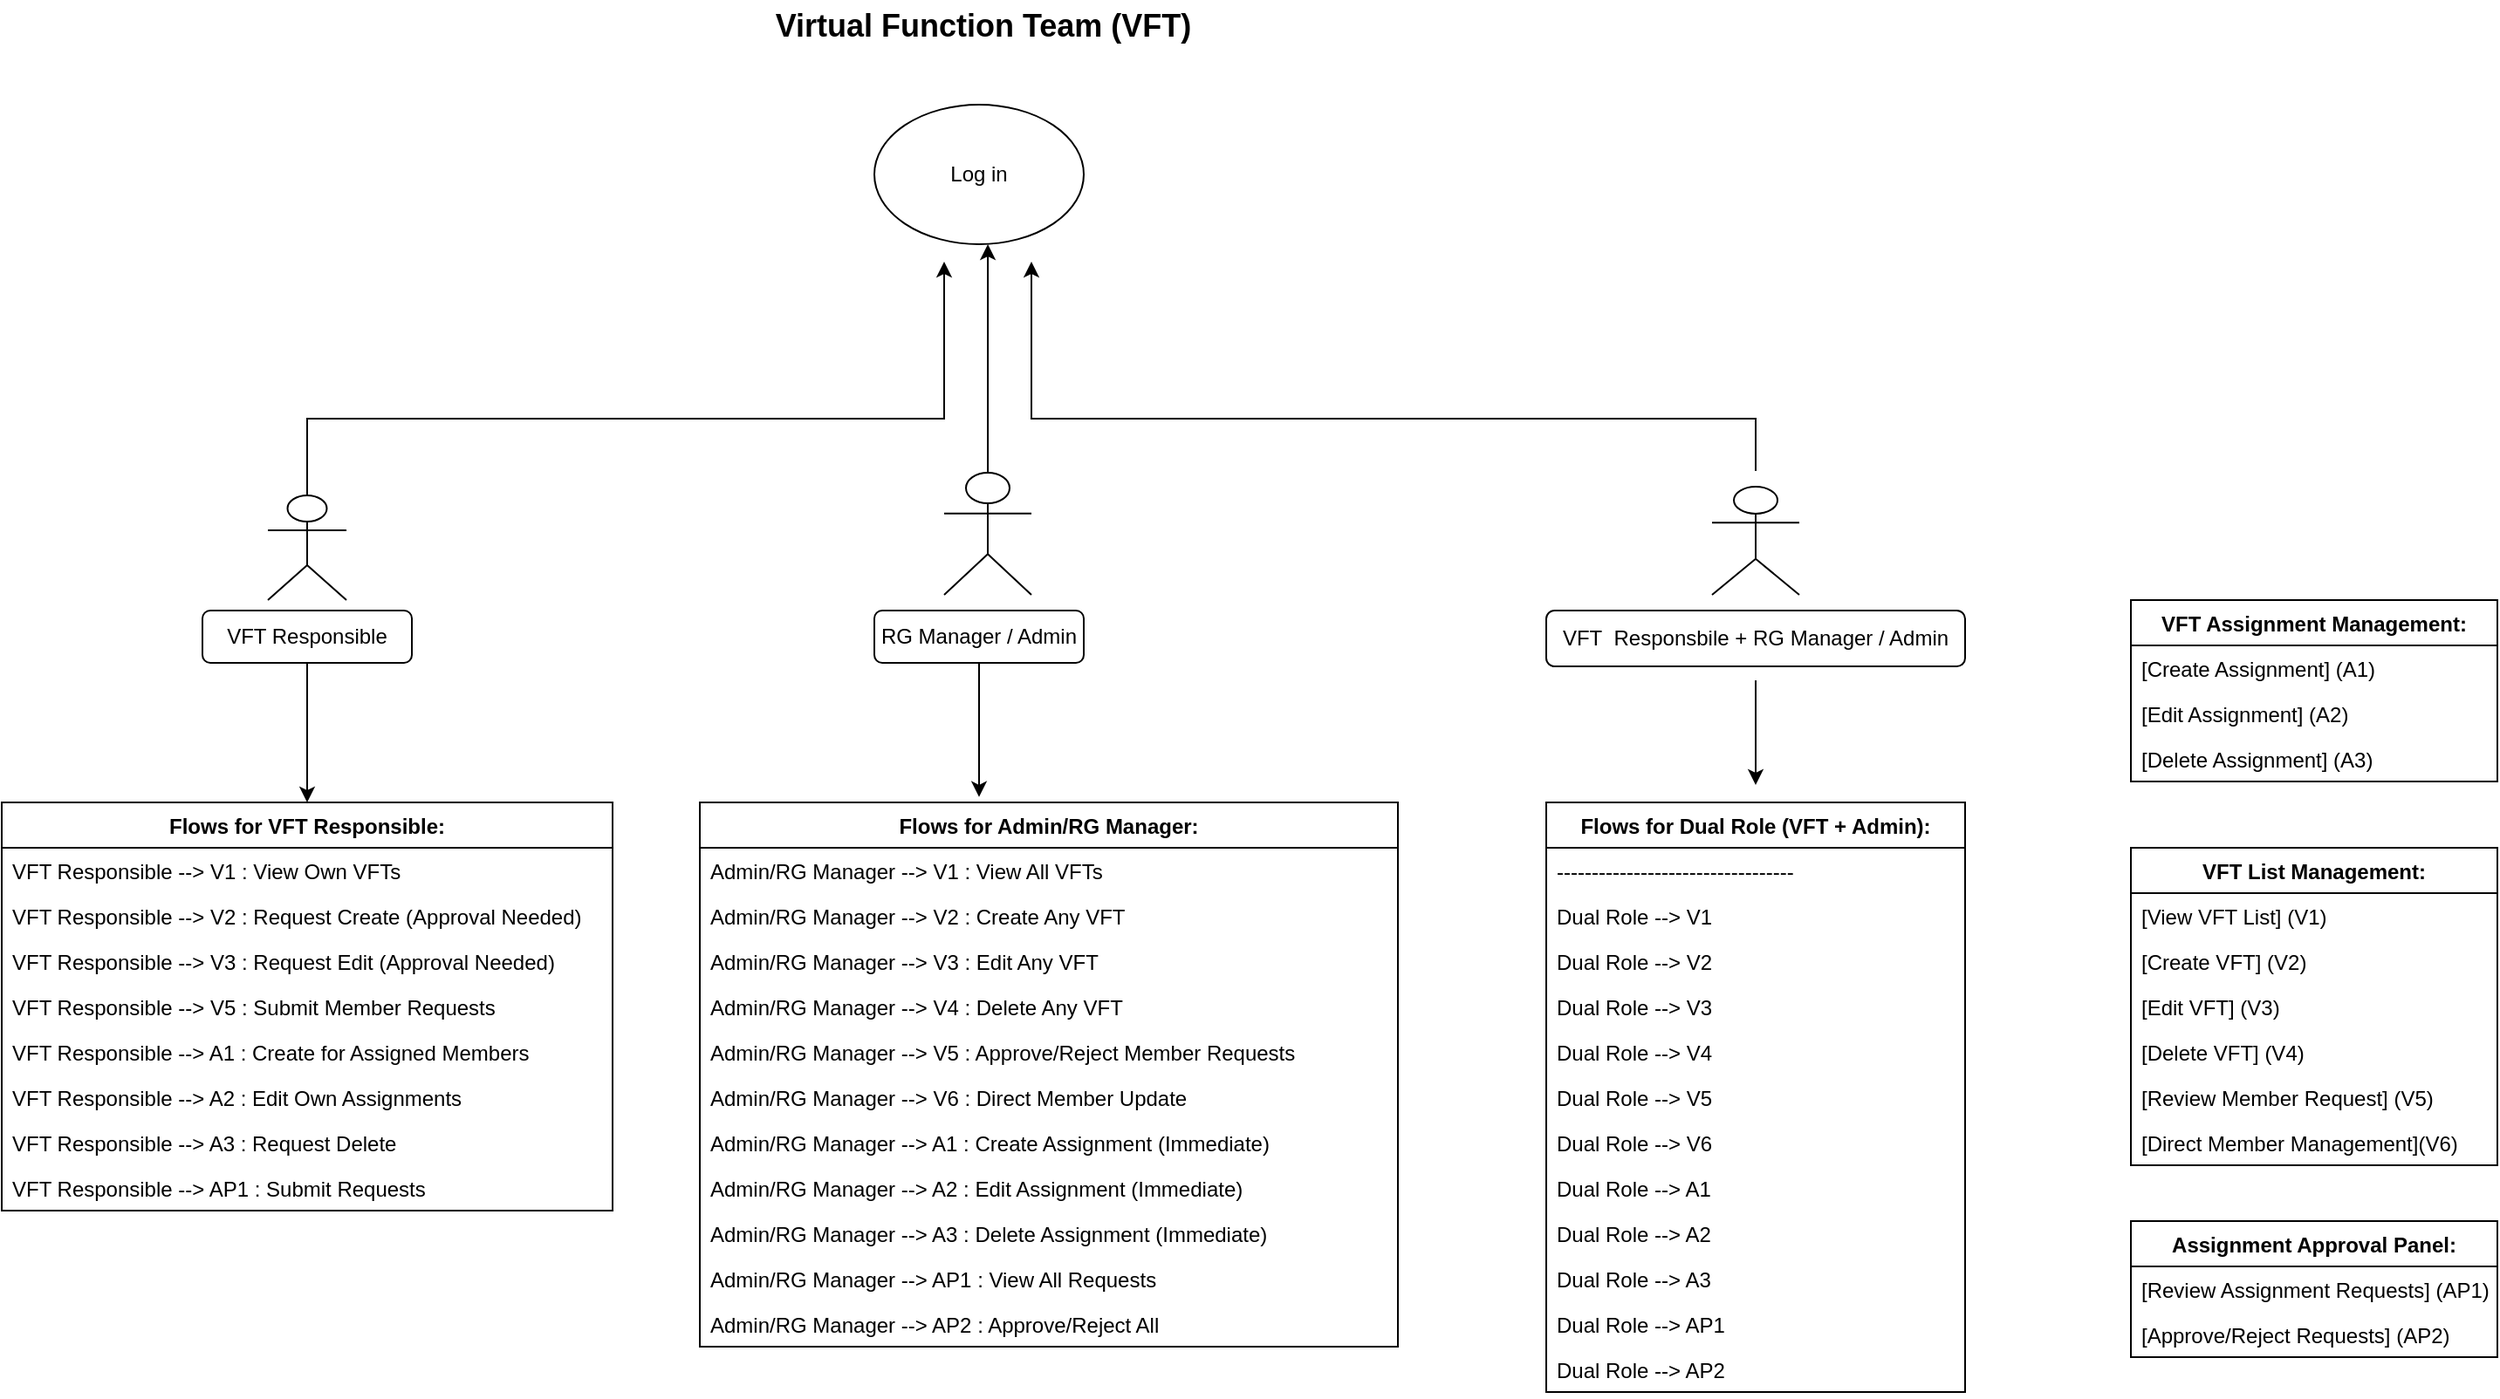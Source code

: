 <mxfile version="28.0.7">
  <diagram name="Page-1" id="QZUfZD405yA-LEJdmu-g">
    <mxGraphModel dx="2470" dy="869" grid="1" gridSize="10" guides="1" tooltips="1" connect="1" arrows="1" fold="1" page="1" pageScale="1" pageWidth="850" pageHeight="1100" math="0" shadow="0">
      <root>
        <mxCell id="0" />
        <mxCell id="1" parent="0" />
        <mxCell id="9tK4x2b667_dypUiwHpl-6" value="VFT List Management:" style="swimlane;fontStyle=1;childLayout=stackLayout;horizontal=1;startSize=26;horizontalStack=0;resizeParent=1;resizeParentMax=0;resizeLast=0;collapsible=1;marginBottom=0;" vertex="1" parent="1">
          <mxGeometry x="640" y="496" width="210" height="182" as="geometry" />
        </mxCell>
        <mxCell id="9tK4x2b667_dypUiwHpl-8" value="[View VFT List]           (V1)" style="text;strokeColor=none;fillColor=none;align=left;verticalAlign=top;spacingLeft=4;spacingRight=4;overflow=hidden;rotatable=0;points=[[0,0.5],[1,0.5]];portConstraint=eastwest;" vertex="1" parent="9tK4x2b667_dypUiwHpl-6">
          <mxGeometry y="26" width="210" height="26" as="geometry" />
        </mxCell>
        <mxCell id="9tK4x2b667_dypUiwHpl-9" value="[Create VFT]              (V2)" style="text;strokeColor=none;fillColor=none;align=left;verticalAlign=top;spacingLeft=4;spacingRight=4;overflow=hidden;rotatable=0;points=[[0,0.5],[1,0.5]];portConstraint=eastwest;" vertex="1" parent="9tK4x2b667_dypUiwHpl-6">
          <mxGeometry y="52" width="210" height="26" as="geometry" />
        </mxCell>
        <mxCell id="9tK4x2b667_dypUiwHpl-10" value="[Edit VFT]                (V3)" style="text;strokeColor=none;fillColor=none;align=left;verticalAlign=top;spacingLeft=4;spacingRight=4;overflow=hidden;rotatable=0;points=[[0,0.5],[1,0.5]];portConstraint=eastwest;" vertex="1" parent="9tK4x2b667_dypUiwHpl-6">
          <mxGeometry y="78" width="210" height="26" as="geometry" />
        </mxCell>
        <mxCell id="9tK4x2b667_dypUiwHpl-11" value="[Delete VFT]              (V4)" style="text;strokeColor=none;fillColor=none;align=left;verticalAlign=top;spacingLeft=4;spacingRight=4;overflow=hidden;rotatable=0;points=[[0,0.5],[1,0.5]];portConstraint=eastwest;" vertex="1" parent="9tK4x2b667_dypUiwHpl-6">
          <mxGeometry y="104" width="210" height="26" as="geometry" />
        </mxCell>
        <mxCell id="9tK4x2b667_dypUiwHpl-12" value="[Review Member Request]   (V5)" style="text;strokeColor=none;fillColor=none;align=left;verticalAlign=top;spacingLeft=4;spacingRight=4;overflow=hidden;rotatable=0;points=[[0,0.5],[1,0.5]];portConstraint=eastwest;" vertex="1" parent="9tK4x2b667_dypUiwHpl-6">
          <mxGeometry y="130" width="210" height="26" as="geometry" />
        </mxCell>
        <mxCell id="9tK4x2b667_dypUiwHpl-13" value="[Direct Member Management](V6)" style="text;strokeColor=none;fillColor=none;align=left;verticalAlign=top;spacingLeft=4;spacingRight=4;overflow=hidden;rotatable=0;points=[[0,0.5],[1,0.5]];portConstraint=eastwest;" vertex="1" parent="9tK4x2b667_dypUiwHpl-6">
          <mxGeometry y="156" width="210" height="26" as="geometry" />
        </mxCell>
        <mxCell id="9tK4x2b667_dypUiwHpl-14" value="VFT Assignment Management:" style="swimlane;fontStyle=1;childLayout=stackLayout;horizontal=1;startSize=26;horizontalStack=0;resizeParent=1;resizeParentMax=0;resizeLast=0;collapsible=1;marginBottom=0;" vertex="1" parent="1">
          <mxGeometry x="640" y="354" width="210" height="104" as="geometry" />
        </mxCell>
        <mxCell id="9tK4x2b667_dypUiwHpl-16" value="[Create Assignment]       (A1)" style="text;strokeColor=none;fillColor=none;align=left;verticalAlign=top;spacingLeft=4;spacingRight=4;overflow=hidden;rotatable=0;points=[[0,0.5],[1,0.5]];portConstraint=eastwest;" vertex="1" parent="9tK4x2b667_dypUiwHpl-14">
          <mxGeometry y="26" width="210" height="26" as="geometry" />
        </mxCell>
        <mxCell id="9tK4x2b667_dypUiwHpl-17" value="[Edit Assignment]         (A2)" style="text;strokeColor=none;fillColor=none;align=left;verticalAlign=top;spacingLeft=4;spacingRight=4;overflow=hidden;rotatable=0;points=[[0,0.5],[1,0.5]];portConstraint=eastwest;" vertex="1" parent="9tK4x2b667_dypUiwHpl-14">
          <mxGeometry y="52" width="210" height="26" as="geometry" />
        </mxCell>
        <mxCell id="9tK4x2b667_dypUiwHpl-18" value="[Delete Assignment]       (A3)" style="text;strokeColor=none;fillColor=none;align=left;verticalAlign=top;spacingLeft=4;spacingRight=4;overflow=hidden;rotatable=0;points=[[0,0.5],[1,0.5]];portConstraint=eastwest;" vertex="1" parent="9tK4x2b667_dypUiwHpl-14">
          <mxGeometry y="78" width="210" height="26" as="geometry" />
        </mxCell>
        <mxCell id="9tK4x2b667_dypUiwHpl-19" value="Assignment Approval Panel:" style="swimlane;fontStyle=1;childLayout=stackLayout;horizontal=1;startSize=26;horizontalStack=0;resizeParent=1;resizeParentMax=0;resizeLast=0;collapsible=1;marginBottom=0;" vertex="1" parent="1">
          <mxGeometry x="640" y="710" width="210" height="78" as="geometry" />
        </mxCell>
        <mxCell id="9tK4x2b667_dypUiwHpl-21" value="[Review Assignment Requests] (AP1)" style="text;strokeColor=none;fillColor=none;align=left;verticalAlign=top;spacingLeft=4;spacingRight=4;overflow=hidden;rotatable=0;points=[[0,0.5],[1,0.5]];portConstraint=eastwest;" vertex="1" parent="9tK4x2b667_dypUiwHpl-19">
          <mxGeometry y="26" width="210" height="26" as="geometry" />
        </mxCell>
        <mxCell id="9tK4x2b667_dypUiwHpl-22" value="[Approve/Reject Requests]    (AP2)" style="text;strokeColor=none;fillColor=none;align=left;verticalAlign=top;spacingLeft=4;spacingRight=4;overflow=hidden;rotatable=0;points=[[0,0.5],[1,0.5]];portConstraint=eastwest;" vertex="1" parent="9tK4x2b667_dypUiwHpl-19">
          <mxGeometry y="52" width="210" height="26" as="geometry" />
        </mxCell>
        <mxCell id="9tK4x2b667_dypUiwHpl-23" value="Flows for VFT Responsible:" style="swimlane;fontStyle=1;childLayout=stackLayout;horizontal=1;startSize=26;horizontalStack=0;resizeParent=1;resizeParentMax=0;resizeLast=0;collapsible=1;marginBottom=0;" vertex="1" parent="1">
          <mxGeometry x="-580" y="470" width="350" height="234" as="geometry" />
        </mxCell>
        <mxCell id="9tK4x2b667_dypUiwHpl-25" value="VFT Responsible --&gt; V1 : View Own VFTs" style="text;strokeColor=none;fillColor=none;align=left;verticalAlign=top;spacingLeft=4;spacingRight=4;overflow=hidden;rotatable=0;points=[[0,0.5],[1,0.5]];portConstraint=eastwest;" vertex="1" parent="9tK4x2b667_dypUiwHpl-23">
          <mxGeometry y="26" width="350" height="26" as="geometry" />
        </mxCell>
        <mxCell id="9tK4x2b667_dypUiwHpl-26" value="VFT Responsible --&gt; V2 : Request Create (Approval Needed)" style="text;strokeColor=none;fillColor=none;align=left;verticalAlign=top;spacingLeft=4;spacingRight=4;overflow=hidden;rotatable=0;points=[[0,0.5],[1,0.5]];portConstraint=eastwest;" vertex="1" parent="9tK4x2b667_dypUiwHpl-23">
          <mxGeometry y="52" width="350" height="26" as="geometry" />
        </mxCell>
        <mxCell id="9tK4x2b667_dypUiwHpl-27" value="VFT Responsible --&gt; V3 : Request Edit (Approval Needed)" style="text;strokeColor=none;fillColor=none;align=left;verticalAlign=top;spacingLeft=4;spacingRight=4;overflow=hidden;rotatable=0;points=[[0,0.5],[1,0.5]];portConstraint=eastwest;" vertex="1" parent="9tK4x2b667_dypUiwHpl-23">
          <mxGeometry y="78" width="350" height="26" as="geometry" />
        </mxCell>
        <mxCell id="9tK4x2b667_dypUiwHpl-28" value="VFT Responsible --&gt; V5 : Submit Member Requests" style="text;strokeColor=none;fillColor=none;align=left;verticalAlign=top;spacingLeft=4;spacingRight=4;overflow=hidden;rotatable=0;points=[[0,0.5],[1,0.5]];portConstraint=eastwest;" vertex="1" parent="9tK4x2b667_dypUiwHpl-23">
          <mxGeometry y="104" width="350" height="26" as="geometry" />
        </mxCell>
        <mxCell id="9tK4x2b667_dypUiwHpl-29" value="VFT Responsible --&gt; A1 : Create for Assigned Members" style="text;strokeColor=none;fillColor=none;align=left;verticalAlign=top;spacingLeft=4;spacingRight=4;overflow=hidden;rotatable=0;points=[[0,0.5],[1,0.5]];portConstraint=eastwest;" vertex="1" parent="9tK4x2b667_dypUiwHpl-23">
          <mxGeometry y="130" width="350" height="26" as="geometry" />
        </mxCell>
        <mxCell id="9tK4x2b667_dypUiwHpl-30" value="VFT Responsible --&gt; A2 : Edit Own Assignments" style="text;strokeColor=none;fillColor=none;align=left;verticalAlign=top;spacingLeft=4;spacingRight=4;overflow=hidden;rotatable=0;points=[[0,0.5],[1,0.5]];portConstraint=eastwest;" vertex="1" parent="9tK4x2b667_dypUiwHpl-23">
          <mxGeometry y="156" width="350" height="26" as="geometry" />
        </mxCell>
        <mxCell id="9tK4x2b667_dypUiwHpl-31" value="VFT Responsible --&gt; A3 : Request Delete" style="text;strokeColor=none;fillColor=none;align=left;verticalAlign=top;spacingLeft=4;spacingRight=4;overflow=hidden;rotatable=0;points=[[0,0.5],[1,0.5]];portConstraint=eastwest;" vertex="1" parent="9tK4x2b667_dypUiwHpl-23">
          <mxGeometry y="182" width="350" height="26" as="geometry" />
        </mxCell>
        <mxCell id="9tK4x2b667_dypUiwHpl-32" value="VFT Responsible --&gt; AP1 : Submit Requests" style="text;strokeColor=none;fillColor=none;align=left;verticalAlign=top;spacingLeft=4;spacingRight=4;overflow=hidden;rotatable=0;points=[[0,0.5],[1,0.5]];portConstraint=eastwest;" vertex="1" parent="9tK4x2b667_dypUiwHpl-23">
          <mxGeometry y="208" width="350" height="26" as="geometry" />
        </mxCell>
        <mxCell id="9tK4x2b667_dypUiwHpl-33" value="Flows for Admin/RG Manager:" style="swimlane;fontStyle=1;childLayout=stackLayout;horizontal=1;startSize=26;horizontalStack=0;resizeParent=1;resizeParentMax=0;resizeLast=0;collapsible=1;marginBottom=0;" vertex="1" parent="1">
          <mxGeometry x="-180" y="470" width="400" height="312" as="geometry" />
        </mxCell>
        <mxCell id="9tK4x2b667_dypUiwHpl-35" value="Admin/RG Manager --&gt; V1 : View All VFTs" style="text;strokeColor=none;fillColor=none;align=left;verticalAlign=top;spacingLeft=4;spacingRight=4;overflow=hidden;rotatable=0;points=[[0,0.5],[1,0.5]];portConstraint=eastwest;" vertex="1" parent="9tK4x2b667_dypUiwHpl-33">
          <mxGeometry y="26" width="400" height="26" as="geometry" />
        </mxCell>
        <mxCell id="9tK4x2b667_dypUiwHpl-36" value="Admin/RG Manager --&gt; V2 : Create Any VFT" style="text;strokeColor=none;fillColor=none;align=left;verticalAlign=top;spacingLeft=4;spacingRight=4;overflow=hidden;rotatable=0;points=[[0,0.5],[1,0.5]];portConstraint=eastwest;" vertex="1" parent="9tK4x2b667_dypUiwHpl-33">
          <mxGeometry y="52" width="400" height="26" as="geometry" />
        </mxCell>
        <mxCell id="9tK4x2b667_dypUiwHpl-37" value="Admin/RG Manager --&gt; V3 : Edit Any VFT" style="text;strokeColor=none;fillColor=none;align=left;verticalAlign=top;spacingLeft=4;spacingRight=4;overflow=hidden;rotatable=0;points=[[0,0.5],[1,0.5]];portConstraint=eastwest;" vertex="1" parent="9tK4x2b667_dypUiwHpl-33">
          <mxGeometry y="78" width="400" height="26" as="geometry" />
        </mxCell>
        <mxCell id="9tK4x2b667_dypUiwHpl-38" value="Admin/RG Manager --&gt; V4 : Delete Any VFT" style="text;strokeColor=none;fillColor=none;align=left;verticalAlign=top;spacingLeft=4;spacingRight=4;overflow=hidden;rotatable=0;points=[[0,0.5],[1,0.5]];portConstraint=eastwest;" vertex="1" parent="9tK4x2b667_dypUiwHpl-33">
          <mxGeometry y="104" width="400" height="26" as="geometry" />
        </mxCell>
        <mxCell id="9tK4x2b667_dypUiwHpl-39" value="Admin/RG Manager --&gt; V5 : Approve/Reject Member Requests" style="text;strokeColor=none;fillColor=none;align=left;verticalAlign=top;spacingLeft=4;spacingRight=4;overflow=hidden;rotatable=0;points=[[0,0.5],[1,0.5]];portConstraint=eastwest;" vertex="1" parent="9tK4x2b667_dypUiwHpl-33">
          <mxGeometry y="130" width="400" height="26" as="geometry" />
        </mxCell>
        <mxCell id="9tK4x2b667_dypUiwHpl-40" value="Admin/RG Manager --&gt; V6 : Direct Member Update" style="text;strokeColor=none;fillColor=none;align=left;verticalAlign=top;spacingLeft=4;spacingRight=4;overflow=hidden;rotatable=0;points=[[0,0.5],[1,0.5]];portConstraint=eastwest;" vertex="1" parent="9tK4x2b667_dypUiwHpl-33">
          <mxGeometry y="156" width="400" height="26" as="geometry" />
        </mxCell>
        <mxCell id="9tK4x2b667_dypUiwHpl-41" value="Admin/RG Manager --&gt; A1 : Create Assignment (Immediate)" style="text;strokeColor=none;fillColor=none;align=left;verticalAlign=top;spacingLeft=4;spacingRight=4;overflow=hidden;rotatable=0;points=[[0,0.5],[1,0.5]];portConstraint=eastwest;" vertex="1" parent="9tK4x2b667_dypUiwHpl-33">
          <mxGeometry y="182" width="400" height="26" as="geometry" />
        </mxCell>
        <mxCell id="9tK4x2b667_dypUiwHpl-42" value="Admin/RG Manager --&gt; A2 : Edit Assignment (Immediate)" style="text;strokeColor=none;fillColor=none;align=left;verticalAlign=top;spacingLeft=4;spacingRight=4;overflow=hidden;rotatable=0;points=[[0,0.5],[1,0.5]];portConstraint=eastwest;" vertex="1" parent="9tK4x2b667_dypUiwHpl-33">
          <mxGeometry y="208" width="400" height="26" as="geometry" />
        </mxCell>
        <mxCell id="9tK4x2b667_dypUiwHpl-43" value="Admin/RG Manager --&gt; A3 : Delete Assignment (Immediate)" style="text;strokeColor=none;fillColor=none;align=left;verticalAlign=top;spacingLeft=4;spacingRight=4;overflow=hidden;rotatable=0;points=[[0,0.5],[1,0.5]];portConstraint=eastwest;" vertex="1" parent="9tK4x2b667_dypUiwHpl-33">
          <mxGeometry y="234" width="400" height="26" as="geometry" />
        </mxCell>
        <mxCell id="9tK4x2b667_dypUiwHpl-44" value="Admin/RG Manager --&gt; AP1 : View All Requests" style="text;strokeColor=none;fillColor=none;align=left;verticalAlign=top;spacingLeft=4;spacingRight=4;overflow=hidden;rotatable=0;points=[[0,0.5],[1,0.5]];portConstraint=eastwest;" vertex="1" parent="9tK4x2b667_dypUiwHpl-33">
          <mxGeometry y="260" width="400" height="26" as="geometry" />
        </mxCell>
        <mxCell id="9tK4x2b667_dypUiwHpl-45" value="Admin/RG Manager --&gt; AP2 : Approve/Reject All" style="text;strokeColor=none;fillColor=none;align=left;verticalAlign=top;spacingLeft=4;spacingRight=4;overflow=hidden;rotatable=0;points=[[0,0.5],[1,0.5]];portConstraint=eastwest;" vertex="1" parent="9tK4x2b667_dypUiwHpl-33">
          <mxGeometry y="286" width="400" height="26" as="geometry" />
        </mxCell>
        <mxCell id="9tK4x2b667_dypUiwHpl-46" value="Flows for Dual Role (VFT + Admin):" style="swimlane;fontStyle=1;childLayout=stackLayout;horizontal=1;startSize=26;horizontalStack=0;resizeParent=1;resizeParentMax=0;resizeLast=0;collapsible=1;marginBottom=0;" vertex="1" parent="1">
          <mxGeometry x="305" y="470" width="240" height="338" as="geometry" />
        </mxCell>
        <mxCell id="9tK4x2b667_dypUiwHpl-47" value="----------------------------------" style="text;strokeColor=none;fillColor=none;align=left;verticalAlign=top;spacingLeft=4;spacingRight=4;overflow=hidden;rotatable=0;points=[[0,0.5],[1,0.5]];portConstraint=eastwest;" vertex="1" parent="9tK4x2b667_dypUiwHpl-46">
          <mxGeometry y="26" width="240" height="26" as="geometry" />
        </mxCell>
        <mxCell id="9tK4x2b667_dypUiwHpl-48" value="Dual Role --&gt; V1" style="text;strokeColor=none;fillColor=none;align=left;verticalAlign=top;spacingLeft=4;spacingRight=4;overflow=hidden;rotatable=0;points=[[0,0.5],[1,0.5]];portConstraint=eastwest;" vertex="1" parent="9tK4x2b667_dypUiwHpl-46">
          <mxGeometry y="52" width="240" height="26" as="geometry" />
        </mxCell>
        <mxCell id="9tK4x2b667_dypUiwHpl-49" value="Dual Role --&gt; V2" style="text;strokeColor=none;fillColor=none;align=left;verticalAlign=top;spacingLeft=4;spacingRight=4;overflow=hidden;rotatable=0;points=[[0,0.5],[1,0.5]];portConstraint=eastwest;" vertex="1" parent="9tK4x2b667_dypUiwHpl-46">
          <mxGeometry y="78" width="240" height="26" as="geometry" />
        </mxCell>
        <mxCell id="9tK4x2b667_dypUiwHpl-50" value="Dual Role --&gt; V3" style="text;strokeColor=none;fillColor=none;align=left;verticalAlign=top;spacingLeft=4;spacingRight=4;overflow=hidden;rotatable=0;points=[[0,0.5],[1,0.5]];portConstraint=eastwest;" vertex="1" parent="9tK4x2b667_dypUiwHpl-46">
          <mxGeometry y="104" width="240" height="26" as="geometry" />
        </mxCell>
        <mxCell id="9tK4x2b667_dypUiwHpl-51" value="Dual Role --&gt; V4" style="text;strokeColor=none;fillColor=none;align=left;verticalAlign=top;spacingLeft=4;spacingRight=4;overflow=hidden;rotatable=0;points=[[0,0.5],[1,0.5]];portConstraint=eastwest;" vertex="1" parent="9tK4x2b667_dypUiwHpl-46">
          <mxGeometry y="130" width="240" height="26" as="geometry" />
        </mxCell>
        <mxCell id="9tK4x2b667_dypUiwHpl-52" value="Dual Role --&gt; V5" style="text;strokeColor=none;fillColor=none;align=left;verticalAlign=top;spacingLeft=4;spacingRight=4;overflow=hidden;rotatable=0;points=[[0,0.5],[1,0.5]];portConstraint=eastwest;" vertex="1" parent="9tK4x2b667_dypUiwHpl-46">
          <mxGeometry y="156" width="240" height="26" as="geometry" />
        </mxCell>
        <mxCell id="9tK4x2b667_dypUiwHpl-53" value="Dual Role --&gt; V6" style="text;strokeColor=none;fillColor=none;align=left;verticalAlign=top;spacingLeft=4;spacingRight=4;overflow=hidden;rotatable=0;points=[[0,0.5],[1,0.5]];portConstraint=eastwest;" vertex="1" parent="9tK4x2b667_dypUiwHpl-46">
          <mxGeometry y="182" width="240" height="26" as="geometry" />
        </mxCell>
        <mxCell id="9tK4x2b667_dypUiwHpl-54" value="Dual Role --&gt; A1" style="text;strokeColor=none;fillColor=none;align=left;verticalAlign=top;spacingLeft=4;spacingRight=4;overflow=hidden;rotatable=0;points=[[0,0.5],[1,0.5]];portConstraint=eastwest;" vertex="1" parent="9tK4x2b667_dypUiwHpl-46">
          <mxGeometry y="208" width="240" height="26" as="geometry" />
        </mxCell>
        <mxCell id="9tK4x2b667_dypUiwHpl-55" value="Dual Role --&gt; A2" style="text;strokeColor=none;fillColor=none;align=left;verticalAlign=top;spacingLeft=4;spacingRight=4;overflow=hidden;rotatable=0;points=[[0,0.5],[1,0.5]];portConstraint=eastwest;" vertex="1" parent="9tK4x2b667_dypUiwHpl-46">
          <mxGeometry y="234" width="240" height="26" as="geometry" />
        </mxCell>
        <mxCell id="9tK4x2b667_dypUiwHpl-56" value="Dual Role --&gt; A3" style="text;strokeColor=none;fillColor=none;align=left;verticalAlign=top;spacingLeft=4;spacingRight=4;overflow=hidden;rotatable=0;points=[[0,0.5],[1,0.5]];portConstraint=eastwest;" vertex="1" parent="9tK4x2b667_dypUiwHpl-46">
          <mxGeometry y="260" width="240" height="26" as="geometry" />
        </mxCell>
        <mxCell id="9tK4x2b667_dypUiwHpl-57" value="Dual Role --&gt; AP1" style="text;strokeColor=none;fillColor=none;align=left;verticalAlign=top;spacingLeft=4;spacingRight=4;overflow=hidden;rotatable=0;points=[[0,0.5],[1,0.5]];portConstraint=eastwest;" vertex="1" parent="9tK4x2b667_dypUiwHpl-46">
          <mxGeometry y="286" width="240" height="26" as="geometry" />
        </mxCell>
        <mxCell id="9tK4x2b667_dypUiwHpl-58" value="Dual Role --&gt; AP2" style="text;strokeColor=none;fillColor=none;align=left;verticalAlign=top;spacingLeft=4;spacingRight=4;overflow=hidden;rotatable=0;points=[[0,0.5],[1,0.5]];portConstraint=eastwest;" vertex="1" parent="9tK4x2b667_dypUiwHpl-46">
          <mxGeometry y="312" width="240" height="26" as="geometry" />
        </mxCell>
        <mxCell id="9tK4x2b667_dypUiwHpl-59" value="&lt;b&gt;&lt;font style=&quot;font-size: 18px;&quot;&gt;Virtual Function Team (VFT)&amp;nbsp;&lt;/font&gt;&lt;/b&gt;" style="text;strokeColor=none;align=center;fillColor=none;html=1;verticalAlign=middle;whiteSpace=wrap;rounded=0;" vertex="1" parent="1">
          <mxGeometry x="-310" y="10" width="590" height="30" as="geometry" />
        </mxCell>
        <mxCell id="9tK4x2b667_dypUiwHpl-67" value="" style="edgeStyle=orthogonalEdgeStyle;rounded=0;orthogonalLoop=1;jettySize=auto;html=1;exitX=0.5;exitY=0;exitDx=0;exitDy=0;exitPerimeter=0;" edge="1" parent="1" source="9tK4x2b667_dypUiwHpl-60">
          <mxGeometry relative="1" as="geometry">
            <mxPoint x="-40" y="160" as="targetPoint" />
            <Array as="points">
              <mxPoint x="-405" y="250" />
              <mxPoint x="-40" y="250" />
            </Array>
          </mxGeometry>
        </mxCell>
        <mxCell id="9tK4x2b667_dypUiwHpl-60" value="Actor" style="shape=umlActor;verticalLabelPosition=bottom;verticalAlign=top;html=1;outlineConnect=0;" vertex="1" parent="1">
          <mxGeometry x="-427.5" y="294" width="45" height="60" as="geometry" />
        </mxCell>
        <mxCell id="9tK4x2b667_dypUiwHpl-72" value="" style="edgeStyle=orthogonalEdgeStyle;rounded=0;orthogonalLoop=1;jettySize=auto;html=1;entryX=0.542;entryY=1;entryDx=0;entryDy=0;entryPerimeter=0;" edge="1" parent="1" source="9tK4x2b667_dypUiwHpl-63" target="9tK4x2b667_dypUiwHpl-64">
          <mxGeometry relative="1" as="geometry">
            <mxPoint x="-20" y="170" as="targetPoint" />
          </mxGeometry>
        </mxCell>
        <mxCell id="9tK4x2b667_dypUiwHpl-63" value="Actor" style="shape=umlActor;verticalLabelPosition=bottom;verticalAlign=top;html=1;outlineConnect=0;" vertex="1" parent="1">
          <mxGeometry x="-40" y="281" width="50" height="70" as="geometry" />
        </mxCell>
        <mxCell id="9tK4x2b667_dypUiwHpl-64" value="Log in" style="ellipse;whiteSpace=wrap;html=1;" vertex="1" parent="1">
          <mxGeometry x="-80" y="70" width="120" height="80" as="geometry" />
        </mxCell>
        <mxCell id="9tK4x2b667_dypUiwHpl-78" value="" style="edgeStyle=orthogonalEdgeStyle;rounded=0;orthogonalLoop=1;jettySize=auto;html=1;" edge="1" parent="1">
          <mxGeometry relative="1" as="geometry">
            <mxPoint x="425" y="280" as="sourcePoint" />
            <mxPoint x="10" y="160" as="targetPoint" />
            <Array as="points">
              <mxPoint x="425" y="250" />
              <mxPoint x="10" y="250" />
            </Array>
          </mxGeometry>
        </mxCell>
        <mxCell id="9tK4x2b667_dypUiwHpl-75" value="Actor" style="shape=umlActor;verticalLabelPosition=bottom;verticalAlign=top;html=1;outlineConnect=0;" vertex="1" parent="1">
          <mxGeometry x="400" y="289" width="50" height="62" as="geometry" />
        </mxCell>
        <mxCell id="9tK4x2b667_dypUiwHpl-80" value="" style="edgeStyle=orthogonalEdgeStyle;rounded=0;orthogonalLoop=1;jettySize=auto;html=1;" edge="1" parent="1">
          <mxGeometry relative="1" as="geometry">
            <mxPoint x="425" y="400" as="sourcePoint" />
            <mxPoint x="425" y="460" as="targetPoint" />
          </mxGeometry>
        </mxCell>
        <mxCell id="9tK4x2b667_dypUiwHpl-104" value="" style="edgeStyle=orthogonalEdgeStyle;rounded=0;orthogonalLoop=1;jettySize=auto;html=1;entryX=0.5;entryY=0;entryDx=0;entryDy=0;" edge="1" parent="1" source="9tK4x2b667_dypUiwHpl-92" target="9tK4x2b667_dypUiwHpl-23">
          <mxGeometry relative="1" as="geometry" />
        </mxCell>
        <mxCell id="9tK4x2b667_dypUiwHpl-92" value="VFT Responsible" style="rounded=1;whiteSpace=wrap;html=1;" vertex="1" parent="1">
          <mxGeometry x="-465" y="360" width="120" height="30" as="geometry" />
        </mxCell>
        <mxCell id="9tK4x2b667_dypUiwHpl-106" value="" style="edgeStyle=orthogonalEdgeStyle;rounded=0;orthogonalLoop=1;jettySize=auto;html=1;entryX=0.4;entryY=-0.01;entryDx=0;entryDy=0;entryPerimeter=0;" edge="1" parent="1" source="9tK4x2b667_dypUiwHpl-98" target="9tK4x2b667_dypUiwHpl-33">
          <mxGeometry relative="1" as="geometry" />
        </mxCell>
        <mxCell id="9tK4x2b667_dypUiwHpl-98" value="RG Manager / Admin" style="rounded=1;whiteSpace=wrap;html=1;" vertex="1" parent="1">
          <mxGeometry x="-80" y="360" width="120" height="30" as="geometry" />
        </mxCell>
        <mxCell id="9tK4x2b667_dypUiwHpl-100" value="VFT&amp;nbsp; Responsbile + RG Manager / Admin" style="rounded=1;whiteSpace=wrap;html=1;" vertex="1" parent="1">
          <mxGeometry x="305" y="360" width="240" height="32" as="geometry" />
        </mxCell>
      </root>
    </mxGraphModel>
  </diagram>
</mxfile>
